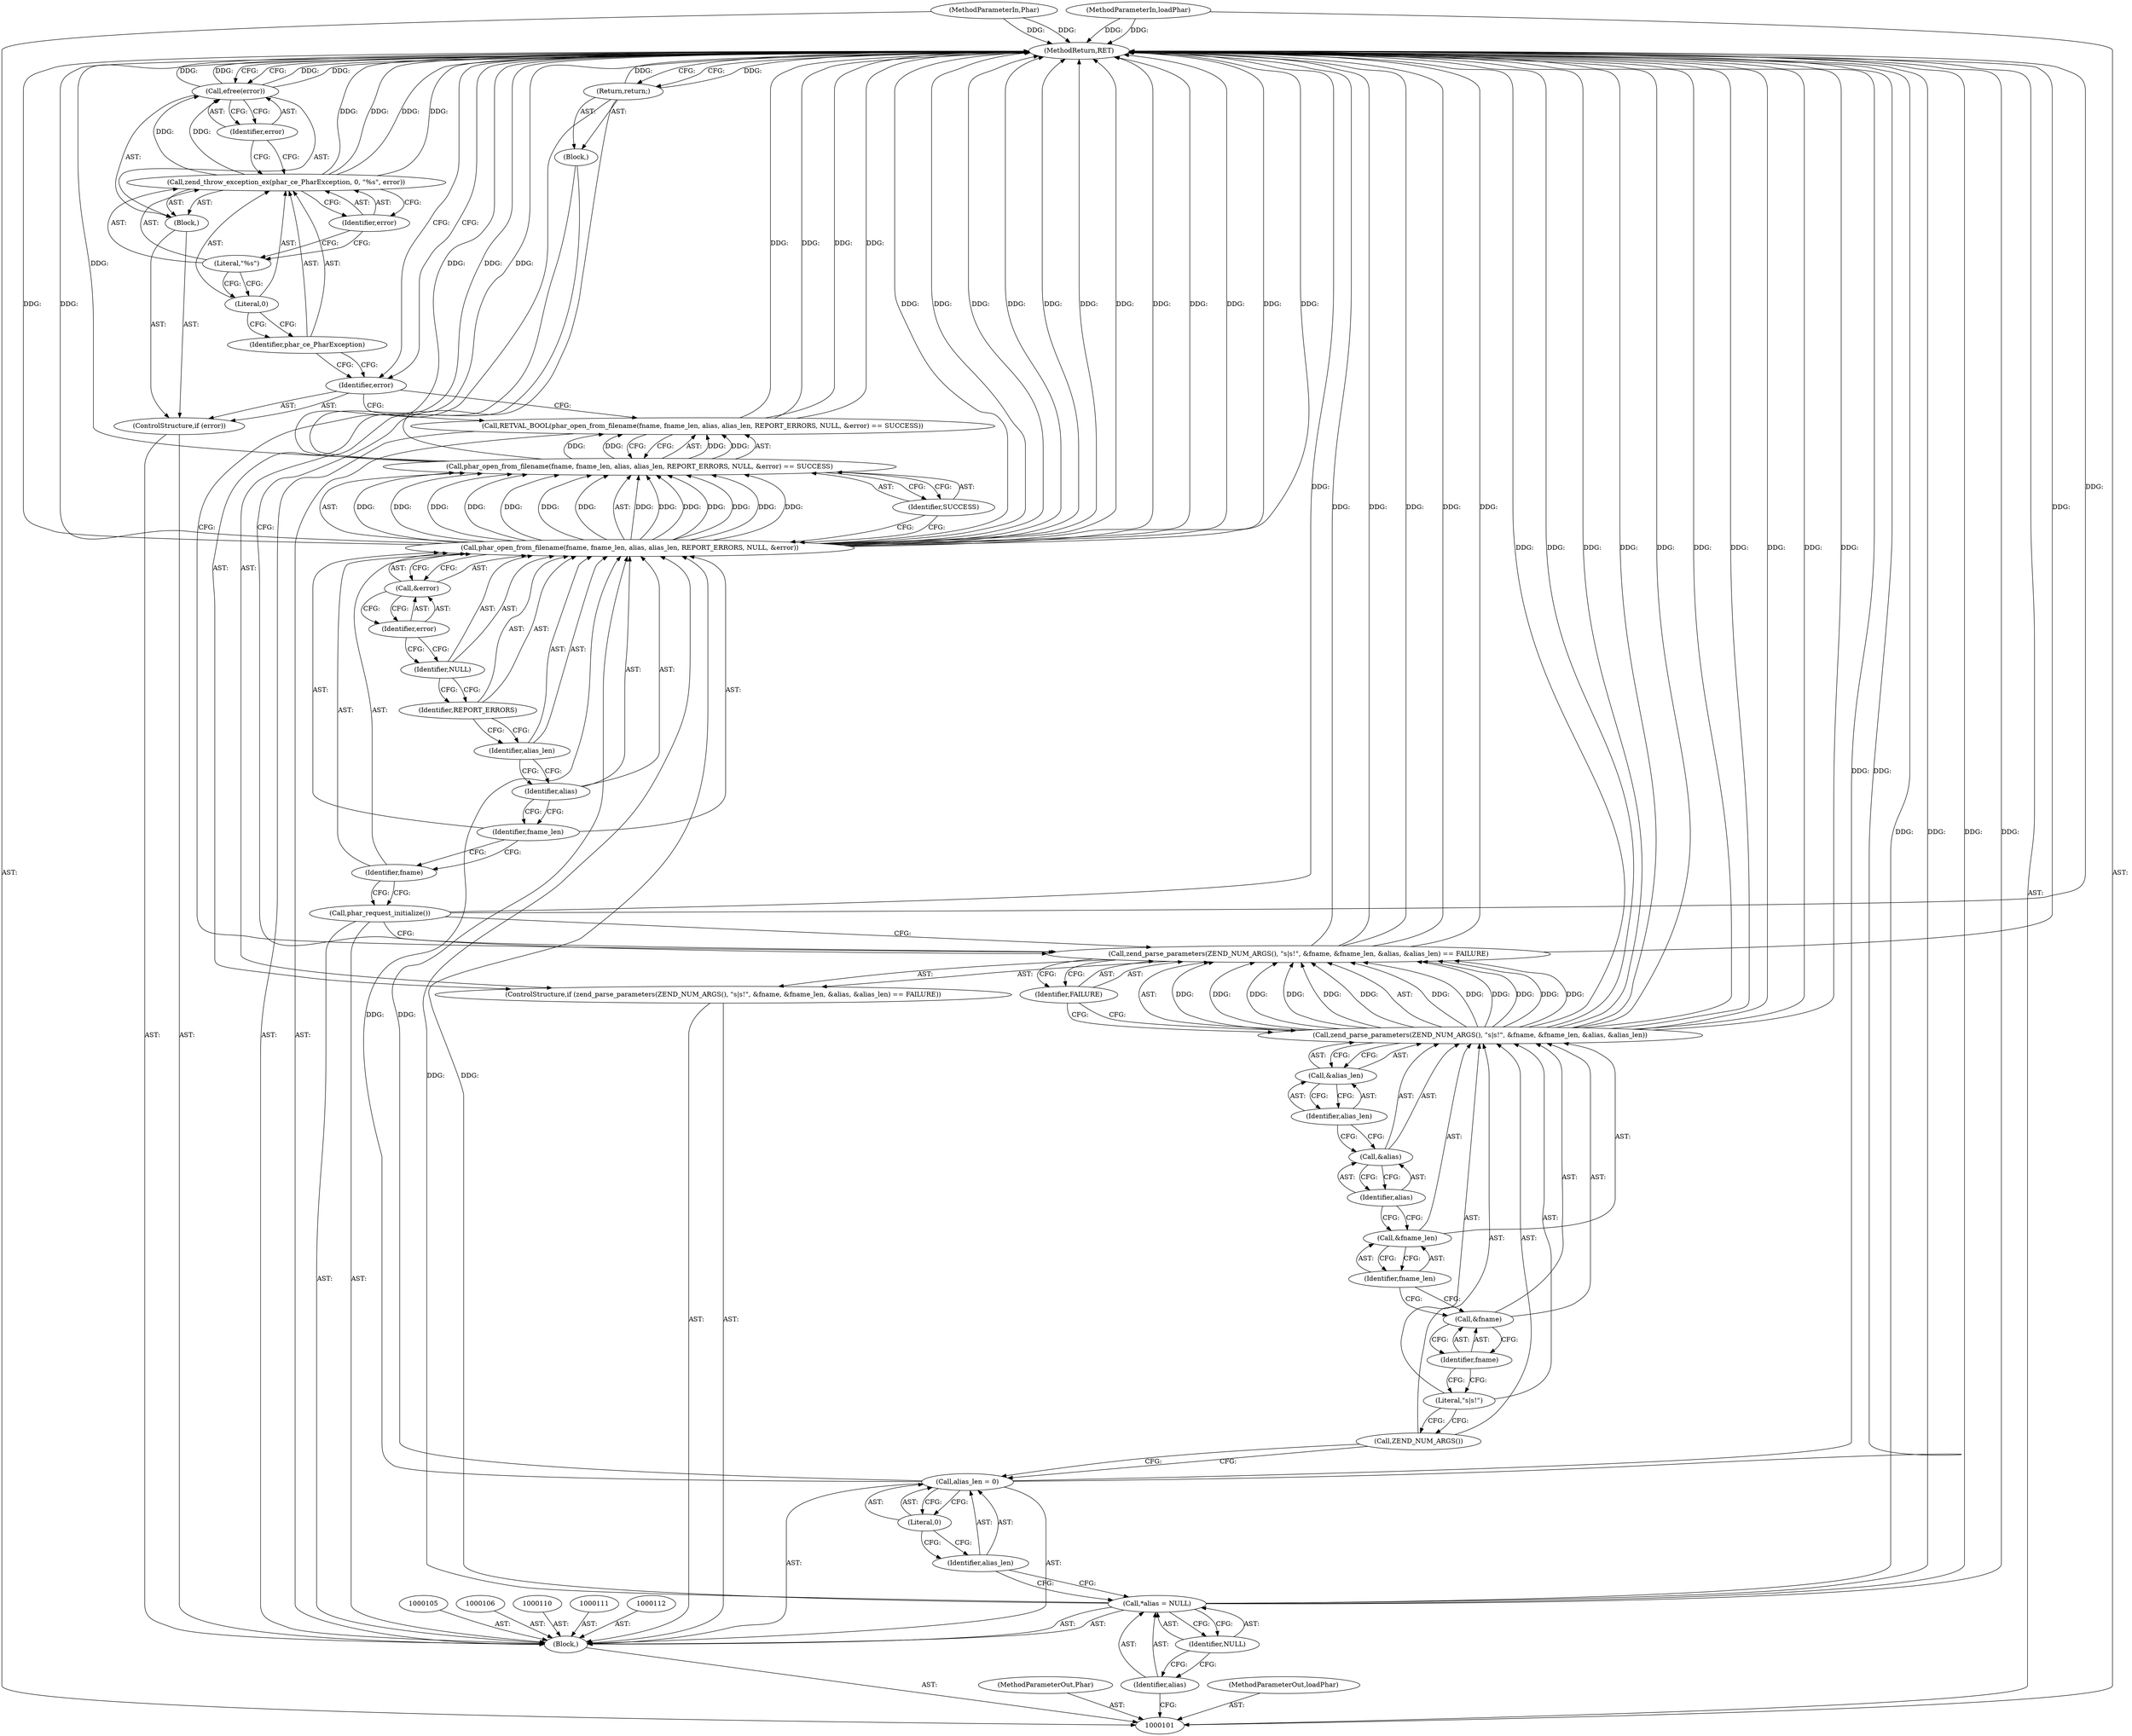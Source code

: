 digraph "1_php_1e9b175204e3286d64dfd6c9f09151c31b5e099a_1" {
"1000155" [label="(MethodReturn,RET)"];
"1000102" [label="(MethodParameterIn,Phar)"];
"1000218" [label="(MethodParameterOut,Phar)"];
"1000103" [label="(MethodParameterIn,loadPhar)"];
"1000219" [label="(MethodParameterOut,loadPhar)"];
"1000132" [label="(Call,phar_request_initialize())"];
"1000133" [label="(Call,RETVAL_BOOL(phar_open_from_filename(fname, fname_len, alias, alias_len, REPORT_ERRORS, NULL, &error) == SUCCESS))"];
"1000144" [label="(Identifier,SUCCESS)"];
"1000134" [label="(Call,phar_open_from_filename(fname, fname_len, alias, alias_len, REPORT_ERRORS, NULL, &error) == SUCCESS)"];
"1000135" [label="(Call,phar_open_from_filename(fname, fname_len, alias, alias_len, REPORT_ERRORS, NULL, &error))"];
"1000136" [label="(Identifier,fname)"];
"1000137" [label="(Identifier,fname_len)"];
"1000138" [label="(Identifier,alias)"];
"1000139" [label="(Identifier,alias_len)"];
"1000140" [label="(Identifier,REPORT_ERRORS)"];
"1000141" [label="(Identifier,NULL)"];
"1000142" [label="(Call,&error)"];
"1000143" [label="(Identifier,error)"];
"1000145" [label="(ControlStructure,if (error))"];
"1000147" [label="(Block,)"];
"1000146" [label="(Identifier,error)"];
"1000148" [label="(Call,zend_throw_exception_ex(phar_ce_PharException, 0, \"%s\", error))"];
"1000149" [label="(Identifier,phar_ce_PharException)"];
"1000150" [label="(Literal,0)"];
"1000151" [label="(Literal,\"%s\")"];
"1000152" [label="(Identifier,error)"];
"1000153" [label="(Call,efree(error))"];
"1000154" [label="(Identifier,error)"];
"1000104" [label="(Block,)"];
"1000107" [label="(Call,*alias = NULL)"];
"1000108" [label="(Identifier,alias)"];
"1000109" [label="(Identifier,NULL)"];
"1000113" [label="(Call,alias_len = 0)"];
"1000114" [label="(Identifier,alias_len)"];
"1000115" [label="(Literal,0)"];
"1000129" [label="(Identifier,FAILURE)"];
"1000117" [label="(Call,zend_parse_parameters(ZEND_NUM_ARGS(), \"s|s!\", &fname, &fname_len, &alias, &alias_len) == FAILURE)"];
"1000118" [label="(Call,zend_parse_parameters(ZEND_NUM_ARGS(), \"s|s!\", &fname, &fname_len, &alias, &alias_len))"];
"1000130" [label="(Block,)"];
"1000119" [label="(Call,ZEND_NUM_ARGS())"];
"1000120" [label="(Literal,\"s|s!\")"];
"1000121" [label="(Call,&fname)"];
"1000122" [label="(Identifier,fname)"];
"1000123" [label="(Call,&fname_len)"];
"1000124" [label="(Identifier,fname_len)"];
"1000116" [label="(ControlStructure,if (zend_parse_parameters(ZEND_NUM_ARGS(), \"s|s!\", &fname, &fname_len, &alias, &alias_len) == FAILURE))"];
"1000125" [label="(Call,&alias)"];
"1000126" [label="(Identifier,alias)"];
"1000127" [label="(Call,&alias_len)"];
"1000128" [label="(Identifier,alias_len)"];
"1000131" [label="(Return,return;)"];
"1000155" -> "1000101"  [label="AST: "];
"1000155" -> "1000131"  [label="CFG: "];
"1000155" -> "1000153"  [label="CFG: "];
"1000155" -> "1000146"  [label="CFG: "];
"1000117" -> "1000155"  [label="DDG: "];
"1000117" -> "1000155"  [label="DDG: "];
"1000117" -> "1000155"  [label="DDG: "];
"1000135" -> "1000155"  [label="DDG: "];
"1000135" -> "1000155"  [label="DDG: "];
"1000135" -> "1000155"  [label="DDG: "];
"1000135" -> "1000155"  [label="DDG: "];
"1000135" -> "1000155"  [label="DDG: "];
"1000135" -> "1000155"  [label="DDG: "];
"1000135" -> "1000155"  [label="DDG: "];
"1000118" -> "1000155"  [label="DDG: "];
"1000118" -> "1000155"  [label="DDG: "];
"1000118" -> "1000155"  [label="DDG: "];
"1000118" -> "1000155"  [label="DDG: "];
"1000118" -> "1000155"  [label="DDG: "];
"1000107" -> "1000155"  [label="DDG: "];
"1000107" -> "1000155"  [label="DDG: "];
"1000113" -> "1000155"  [label="DDG: "];
"1000153" -> "1000155"  [label="DDG: "];
"1000153" -> "1000155"  [label="DDG: "];
"1000132" -> "1000155"  [label="DDG: "];
"1000103" -> "1000155"  [label="DDG: "];
"1000134" -> "1000155"  [label="DDG: "];
"1000134" -> "1000155"  [label="DDG: "];
"1000133" -> "1000155"  [label="DDG: "];
"1000133" -> "1000155"  [label="DDG: "];
"1000148" -> "1000155"  [label="DDG: "];
"1000148" -> "1000155"  [label="DDG: "];
"1000102" -> "1000155"  [label="DDG: "];
"1000131" -> "1000155"  [label="DDG: "];
"1000102" -> "1000101"  [label="AST: "];
"1000102" -> "1000155"  [label="DDG: "];
"1000218" -> "1000101"  [label="AST: "];
"1000103" -> "1000101"  [label="AST: "];
"1000103" -> "1000155"  [label="DDG: "];
"1000219" -> "1000101"  [label="AST: "];
"1000132" -> "1000104"  [label="AST: "];
"1000132" -> "1000117"  [label="CFG: "];
"1000136" -> "1000132"  [label="CFG: "];
"1000132" -> "1000155"  [label="DDG: "];
"1000133" -> "1000104"  [label="AST: "];
"1000133" -> "1000134"  [label="CFG: "];
"1000134" -> "1000133"  [label="AST: "];
"1000146" -> "1000133"  [label="CFG: "];
"1000133" -> "1000155"  [label="DDG: "];
"1000133" -> "1000155"  [label="DDG: "];
"1000134" -> "1000133"  [label="DDG: "];
"1000134" -> "1000133"  [label="DDG: "];
"1000144" -> "1000134"  [label="AST: "];
"1000144" -> "1000135"  [label="CFG: "];
"1000134" -> "1000144"  [label="CFG: "];
"1000134" -> "1000133"  [label="AST: "];
"1000134" -> "1000144"  [label="CFG: "];
"1000135" -> "1000134"  [label="AST: "];
"1000144" -> "1000134"  [label="AST: "];
"1000133" -> "1000134"  [label="CFG: "];
"1000134" -> "1000155"  [label="DDG: "];
"1000134" -> "1000155"  [label="DDG: "];
"1000134" -> "1000133"  [label="DDG: "];
"1000134" -> "1000133"  [label="DDG: "];
"1000135" -> "1000134"  [label="DDG: "];
"1000135" -> "1000134"  [label="DDG: "];
"1000135" -> "1000134"  [label="DDG: "];
"1000135" -> "1000134"  [label="DDG: "];
"1000135" -> "1000134"  [label="DDG: "];
"1000135" -> "1000134"  [label="DDG: "];
"1000135" -> "1000134"  [label="DDG: "];
"1000135" -> "1000134"  [label="AST: "];
"1000135" -> "1000142"  [label="CFG: "];
"1000136" -> "1000135"  [label="AST: "];
"1000137" -> "1000135"  [label="AST: "];
"1000138" -> "1000135"  [label="AST: "];
"1000139" -> "1000135"  [label="AST: "];
"1000140" -> "1000135"  [label="AST: "];
"1000141" -> "1000135"  [label="AST: "];
"1000142" -> "1000135"  [label="AST: "];
"1000144" -> "1000135"  [label="CFG: "];
"1000135" -> "1000155"  [label="DDG: "];
"1000135" -> "1000155"  [label="DDG: "];
"1000135" -> "1000155"  [label="DDG: "];
"1000135" -> "1000155"  [label="DDG: "];
"1000135" -> "1000155"  [label="DDG: "];
"1000135" -> "1000155"  [label="DDG: "];
"1000135" -> "1000155"  [label="DDG: "];
"1000135" -> "1000134"  [label="DDG: "];
"1000135" -> "1000134"  [label="DDG: "];
"1000135" -> "1000134"  [label="DDG: "];
"1000135" -> "1000134"  [label="DDG: "];
"1000135" -> "1000134"  [label="DDG: "];
"1000135" -> "1000134"  [label="DDG: "];
"1000135" -> "1000134"  [label="DDG: "];
"1000107" -> "1000135"  [label="DDG: "];
"1000113" -> "1000135"  [label="DDG: "];
"1000136" -> "1000135"  [label="AST: "];
"1000136" -> "1000132"  [label="CFG: "];
"1000137" -> "1000136"  [label="CFG: "];
"1000137" -> "1000135"  [label="AST: "];
"1000137" -> "1000136"  [label="CFG: "];
"1000138" -> "1000137"  [label="CFG: "];
"1000138" -> "1000135"  [label="AST: "];
"1000138" -> "1000137"  [label="CFG: "];
"1000139" -> "1000138"  [label="CFG: "];
"1000139" -> "1000135"  [label="AST: "];
"1000139" -> "1000138"  [label="CFG: "];
"1000140" -> "1000139"  [label="CFG: "];
"1000140" -> "1000135"  [label="AST: "];
"1000140" -> "1000139"  [label="CFG: "];
"1000141" -> "1000140"  [label="CFG: "];
"1000141" -> "1000135"  [label="AST: "];
"1000141" -> "1000140"  [label="CFG: "];
"1000143" -> "1000141"  [label="CFG: "];
"1000142" -> "1000135"  [label="AST: "];
"1000142" -> "1000143"  [label="CFG: "];
"1000143" -> "1000142"  [label="AST: "];
"1000135" -> "1000142"  [label="CFG: "];
"1000143" -> "1000142"  [label="AST: "];
"1000143" -> "1000141"  [label="CFG: "];
"1000142" -> "1000143"  [label="CFG: "];
"1000145" -> "1000104"  [label="AST: "];
"1000146" -> "1000145"  [label="AST: "];
"1000147" -> "1000145"  [label="AST: "];
"1000147" -> "1000145"  [label="AST: "];
"1000148" -> "1000147"  [label="AST: "];
"1000153" -> "1000147"  [label="AST: "];
"1000146" -> "1000145"  [label="AST: "];
"1000146" -> "1000133"  [label="CFG: "];
"1000149" -> "1000146"  [label="CFG: "];
"1000155" -> "1000146"  [label="CFG: "];
"1000148" -> "1000147"  [label="AST: "];
"1000148" -> "1000152"  [label="CFG: "];
"1000149" -> "1000148"  [label="AST: "];
"1000150" -> "1000148"  [label="AST: "];
"1000151" -> "1000148"  [label="AST: "];
"1000152" -> "1000148"  [label="AST: "];
"1000154" -> "1000148"  [label="CFG: "];
"1000148" -> "1000155"  [label="DDG: "];
"1000148" -> "1000155"  [label="DDG: "];
"1000148" -> "1000153"  [label="DDG: "];
"1000149" -> "1000148"  [label="AST: "];
"1000149" -> "1000146"  [label="CFG: "];
"1000150" -> "1000149"  [label="CFG: "];
"1000150" -> "1000148"  [label="AST: "];
"1000150" -> "1000149"  [label="CFG: "];
"1000151" -> "1000150"  [label="CFG: "];
"1000151" -> "1000148"  [label="AST: "];
"1000151" -> "1000150"  [label="CFG: "];
"1000152" -> "1000151"  [label="CFG: "];
"1000152" -> "1000148"  [label="AST: "];
"1000152" -> "1000151"  [label="CFG: "];
"1000148" -> "1000152"  [label="CFG: "];
"1000153" -> "1000147"  [label="AST: "];
"1000153" -> "1000154"  [label="CFG: "];
"1000154" -> "1000153"  [label="AST: "];
"1000155" -> "1000153"  [label="CFG: "];
"1000153" -> "1000155"  [label="DDG: "];
"1000153" -> "1000155"  [label="DDG: "];
"1000148" -> "1000153"  [label="DDG: "];
"1000154" -> "1000153"  [label="AST: "];
"1000154" -> "1000148"  [label="CFG: "];
"1000153" -> "1000154"  [label="CFG: "];
"1000104" -> "1000101"  [label="AST: "];
"1000105" -> "1000104"  [label="AST: "];
"1000106" -> "1000104"  [label="AST: "];
"1000107" -> "1000104"  [label="AST: "];
"1000110" -> "1000104"  [label="AST: "];
"1000111" -> "1000104"  [label="AST: "];
"1000112" -> "1000104"  [label="AST: "];
"1000113" -> "1000104"  [label="AST: "];
"1000116" -> "1000104"  [label="AST: "];
"1000132" -> "1000104"  [label="AST: "];
"1000133" -> "1000104"  [label="AST: "];
"1000145" -> "1000104"  [label="AST: "];
"1000107" -> "1000104"  [label="AST: "];
"1000107" -> "1000109"  [label="CFG: "];
"1000108" -> "1000107"  [label="AST: "];
"1000109" -> "1000107"  [label="AST: "];
"1000114" -> "1000107"  [label="CFG: "];
"1000107" -> "1000155"  [label="DDG: "];
"1000107" -> "1000155"  [label="DDG: "];
"1000107" -> "1000135"  [label="DDG: "];
"1000108" -> "1000107"  [label="AST: "];
"1000108" -> "1000101"  [label="CFG: "];
"1000109" -> "1000108"  [label="CFG: "];
"1000109" -> "1000107"  [label="AST: "];
"1000109" -> "1000108"  [label="CFG: "];
"1000107" -> "1000109"  [label="CFG: "];
"1000113" -> "1000104"  [label="AST: "];
"1000113" -> "1000115"  [label="CFG: "];
"1000114" -> "1000113"  [label="AST: "];
"1000115" -> "1000113"  [label="AST: "];
"1000119" -> "1000113"  [label="CFG: "];
"1000113" -> "1000155"  [label="DDG: "];
"1000113" -> "1000135"  [label="DDG: "];
"1000114" -> "1000113"  [label="AST: "];
"1000114" -> "1000107"  [label="CFG: "];
"1000115" -> "1000114"  [label="CFG: "];
"1000115" -> "1000113"  [label="AST: "];
"1000115" -> "1000114"  [label="CFG: "];
"1000113" -> "1000115"  [label="CFG: "];
"1000129" -> "1000117"  [label="AST: "];
"1000129" -> "1000118"  [label="CFG: "];
"1000117" -> "1000129"  [label="CFG: "];
"1000117" -> "1000116"  [label="AST: "];
"1000117" -> "1000129"  [label="CFG: "];
"1000118" -> "1000117"  [label="AST: "];
"1000129" -> "1000117"  [label="AST: "];
"1000131" -> "1000117"  [label="CFG: "];
"1000132" -> "1000117"  [label="CFG: "];
"1000117" -> "1000155"  [label="DDG: "];
"1000117" -> "1000155"  [label="DDG: "];
"1000117" -> "1000155"  [label="DDG: "];
"1000118" -> "1000117"  [label="DDG: "];
"1000118" -> "1000117"  [label="DDG: "];
"1000118" -> "1000117"  [label="DDG: "];
"1000118" -> "1000117"  [label="DDG: "];
"1000118" -> "1000117"  [label="DDG: "];
"1000118" -> "1000117"  [label="DDG: "];
"1000118" -> "1000117"  [label="AST: "];
"1000118" -> "1000127"  [label="CFG: "];
"1000119" -> "1000118"  [label="AST: "];
"1000120" -> "1000118"  [label="AST: "];
"1000121" -> "1000118"  [label="AST: "];
"1000123" -> "1000118"  [label="AST: "];
"1000125" -> "1000118"  [label="AST: "];
"1000127" -> "1000118"  [label="AST: "];
"1000129" -> "1000118"  [label="CFG: "];
"1000118" -> "1000155"  [label="DDG: "];
"1000118" -> "1000155"  [label="DDG: "];
"1000118" -> "1000155"  [label="DDG: "];
"1000118" -> "1000155"  [label="DDG: "];
"1000118" -> "1000155"  [label="DDG: "];
"1000118" -> "1000117"  [label="DDG: "];
"1000118" -> "1000117"  [label="DDG: "];
"1000118" -> "1000117"  [label="DDG: "];
"1000118" -> "1000117"  [label="DDG: "];
"1000118" -> "1000117"  [label="DDG: "];
"1000118" -> "1000117"  [label="DDG: "];
"1000130" -> "1000116"  [label="AST: "];
"1000131" -> "1000130"  [label="AST: "];
"1000119" -> "1000118"  [label="AST: "];
"1000119" -> "1000113"  [label="CFG: "];
"1000120" -> "1000119"  [label="CFG: "];
"1000120" -> "1000118"  [label="AST: "];
"1000120" -> "1000119"  [label="CFG: "];
"1000122" -> "1000120"  [label="CFG: "];
"1000121" -> "1000118"  [label="AST: "];
"1000121" -> "1000122"  [label="CFG: "];
"1000122" -> "1000121"  [label="AST: "];
"1000124" -> "1000121"  [label="CFG: "];
"1000122" -> "1000121"  [label="AST: "];
"1000122" -> "1000120"  [label="CFG: "];
"1000121" -> "1000122"  [label="CFG: "];
"1000123" -> "1000118"  [label="AST: "];
"1000123" -> "1000124"  [label="CFG: "];
"1000124" -> "1000123"  [label="AST: "];
"1000126" -> "1000123"  [label="CFG: "];
"1000124" -> "1000123"  [label="AST: "];
"1000124" -> "1000121"  [label="CFG: "];
"1000123" -> "1000124"  [label="CFG: "];
"1000116" -> "1000104"  [label="AST: "];
"1000117" -> "1000116"  [label="AST: "];
"1000130" -> "1000116"  [label="AST: "];
"1000125" -> "1000118"  [label="AST: "];
"1000125" -> "1000126"  [label="CFG: "];
"1000126" -> "1000125"  [label="AST: "];
"1000128" -> "1000125"  [label="CFG: "];
"1000126" -> "1000125"  [label="AST: "];
"1000126" -> "1000123"  [label="CFG: "];
"1000125" -> "1000126"  [label="CFG: "];
"1000127" -> "1000118"  [label="AST: "];
"1000127" -> "1000128"  [label="CFG: "];
"1000128" -> "1000127"  [label="AST: "];
"1000118" -> "1000127"  [label="CFG: "];
"1000128" -> "1000127"  [label="AST: "];
"1000128" -> "1000125"  [label="CFG: "];
"1000127" -> "1000128"  [label="CFG: "];
"1000131" -> "1000130"  [label="AST: "];
"1000131" -> "1000117"  [label="CFG: "];
"1000155" -> "1000131"  [label="CFG: "];
"1000131" -> "1000155"  [label="DDG: "];
}
